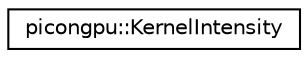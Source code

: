 digraph "Graphical Class Hierarchy"
{
 // LATEX_PDF_SIZE
  edge [fontname="Helvetica",fontsize="10",labelfontname="Helvetica",labelfontsize="10"];
  node [fontname="Helvetica",fontsize="10",shape=record];
  rankdir="LR";
  Node0 [label="picongpu::KernelIntensity",height=0.2,width=0.4,color="black", fillcolor="white", style="filled",URL="$structpicongpu_1_1_kernel_intensity.html",tooltip=" "];
}
